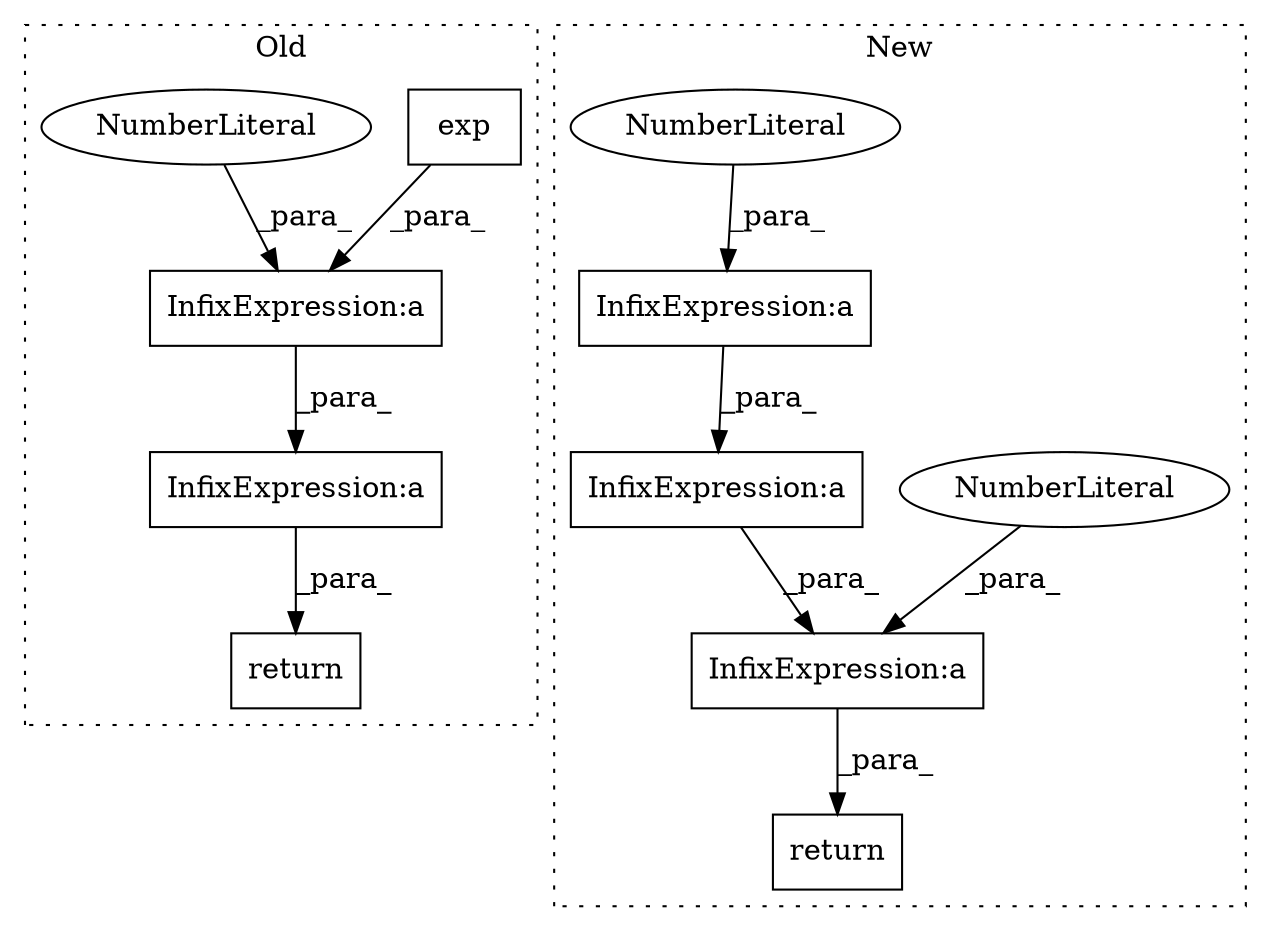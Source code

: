 digraph G {
subgraph cluster0 {
1 [label="exp" a="32" s="2530,2550" l="4,1" shape="box"];
3 [label="return" a="41" s="2558" l="7" shape="box"];
4 [label="InfixExpression:a" a="27" s="2679" l="3" shape="box"];
9 [label="InfixExpression:a" a="27" s="2649" l="3" shape="box"];
11 [label="NumberLiteral" a="34" s="2648" l="1" shape="ellipse"];
label = "Old";
style="dotted";
}
subgraph cluster1 {
2 [label="return" a="41" s="2771" l="7" shape="box"];
5 [label="InfixExpression:a" a="27" s="2854" l="3" shape="box"];
6 [label="NumberLiteral" a="34" s="2857" l="3" shape="ellipse"];
7 [label="InfixExpression:a" a="27" s="2804" l="3" shape="box"];
8 [label="NumberLiteral" a="34" s="2801" l="3" shape="ellipse"];
10 [label="InfixExpression:a" a="27" s="2796" l="3" shape="box"];
label = "New";
style="dotted";
}
1 -> 9 [label="_para_"];
4 -> 3 [label="_para_"];
5 -> 2 [label="_para_"];
6 -> 5 [label="_para_"];
7 -> 10 [label="_para_"];
8 -> 7 [label="_para_"];
9 -> 4 [label="_para_"];
10 -> 5 [label="_para_"];
11 -> 9 [label="_para_"];
}
